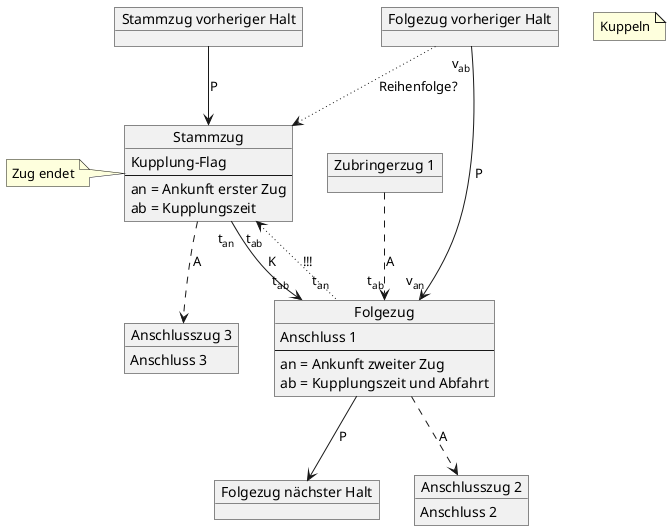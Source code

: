 @startuml
'https://plantuml.com/object-diagram

object Stammzug {
    Kupplung-Flag
    --
    an = Ankunft erster Zug
    ab = Kupplungszeit
}
'Stammzug hat keine Abfahrtszeit

note left of Stammzug
Zug endet
end note

object "Stammzug vorheriger Halt" as StammzugPred

object Folgezug {
    Anschluss 1
    --
    an = Ankunft zweiter Zug
    ab = Kupplungszeit und Abfahrt
}

object "Folgezug vorheriger Halt" as FolgezugPred

object "Folgezug nächster Halt" as FolgezugSucc

object "Zubringerzug 1" as A1

object "Anschlusszug 2" as A2 {
Anschluss 2
}

object "Anschlusszug 3" as A3 {
Anschluss 3
}

StammzugPred --> Stammzug: P
Stammzug "t<sub>an</sub>" --> "t<sub>ab</sub>" Folgezug: K
Stammzug "t<sub>ab</sub>" <-[dotted]- "t<sub>an</sub>" Folgezug: !!!
FolgezugPred "v<sub>ab</sub>" --> "v<sub>an</sub>" Folgezug: P
Folgezug --> FolgezugSucc: P
FolgezugPred -[dotted]-> Stammzug: Reihenfolge?

A1 -[dashed]-> "t<sub>ab</sub>" Folgezug: A
Folgezug -[dashed]-> A2: A
Stammzug -[dashed]-> A3: A

note "Kuppeln" as N1

@enduml
